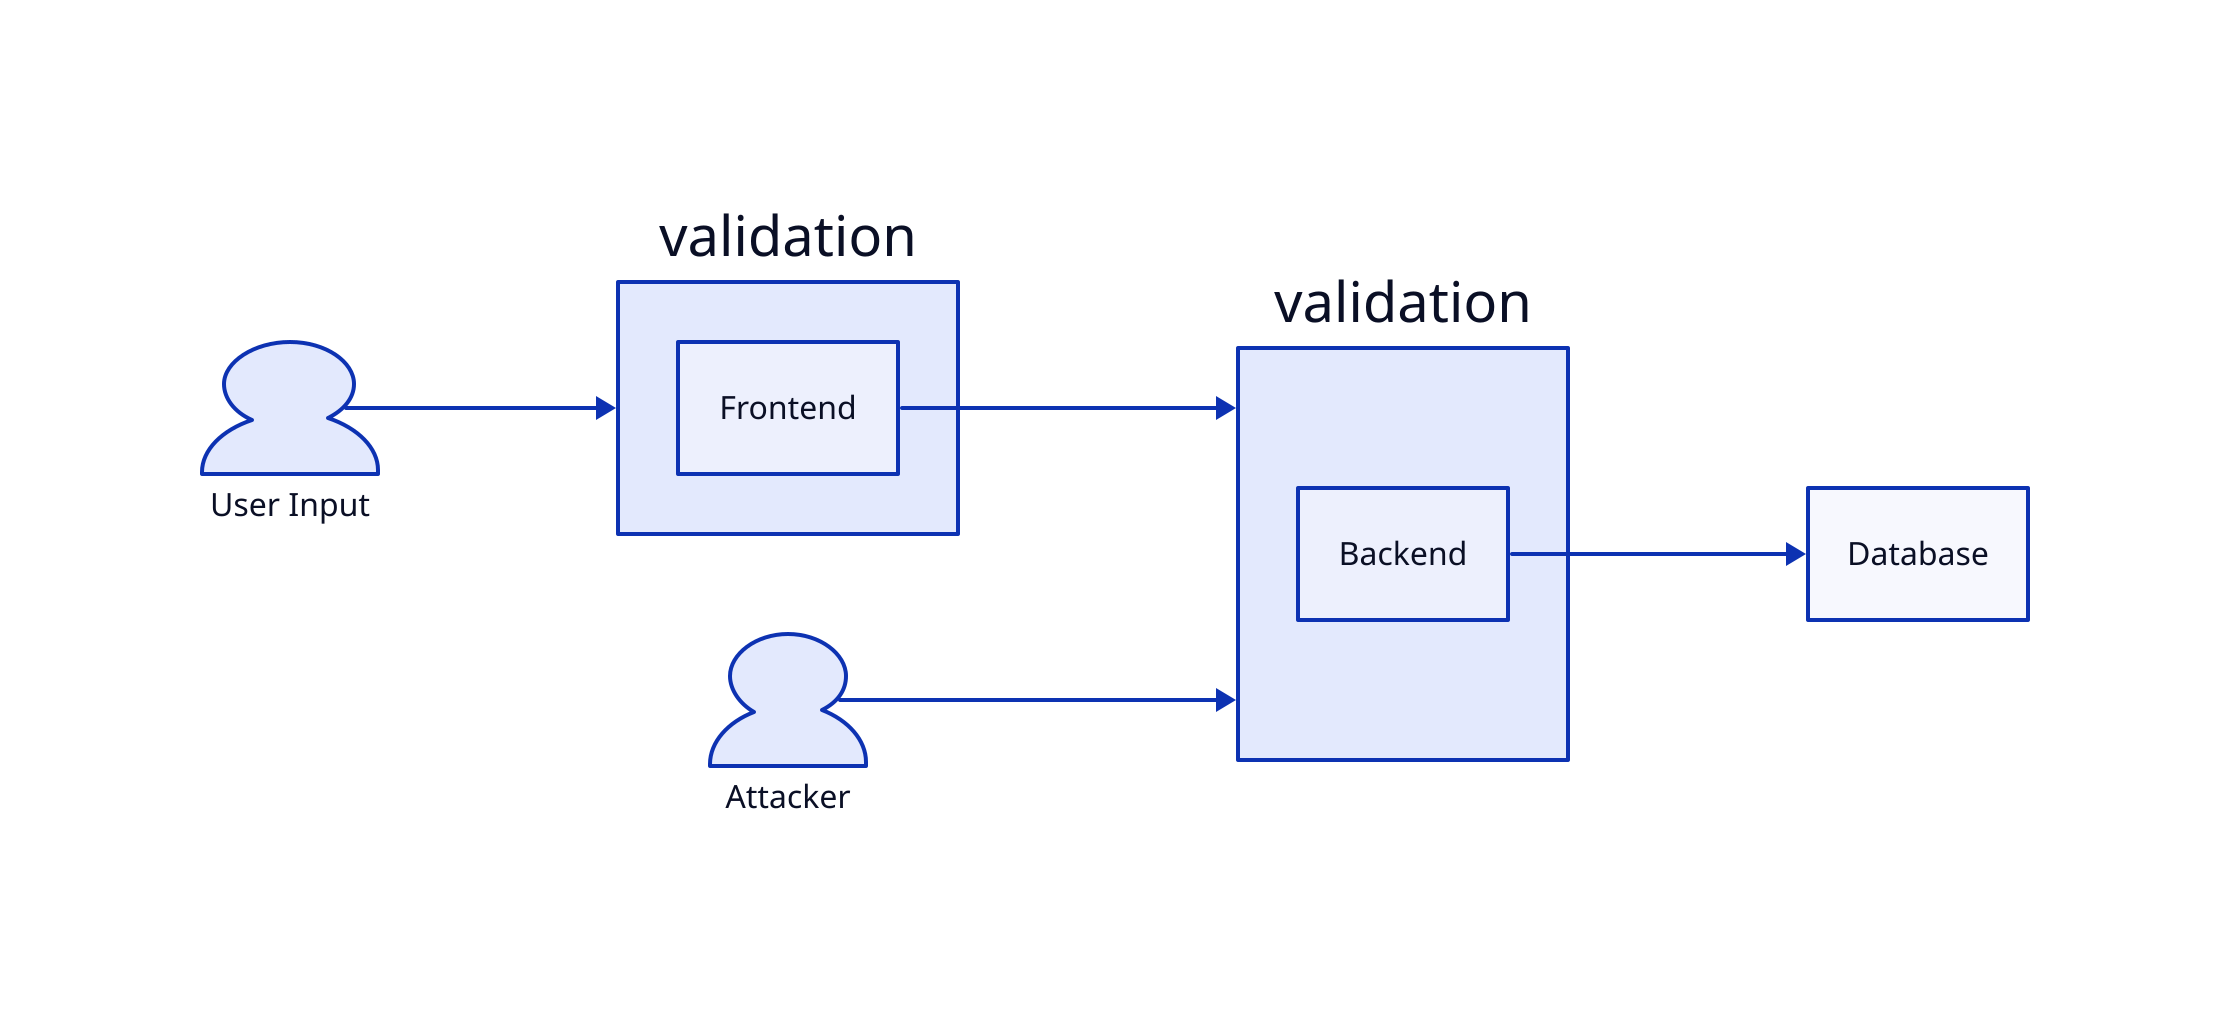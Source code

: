 # d2 content/posts/2025/protovalidate/diagram.d2 --sketch --theme 201 content/posts/2025/protovalidate/diagram.svg
direction: right
style: {
    fill: transparent
}

input: User Input
input.shape: person
frontend-validation: {
    label: validation
    frontend: Frontend
}
backend-validation: {
    label: validation
    backend: Backend
}
attacker: Attacker
attacker.shape: person
database: Database

input -> frontend-validation
frontend-validation.frontend -> backend-validation
attacker -> backend-validation
backend-validation.backend -> database

